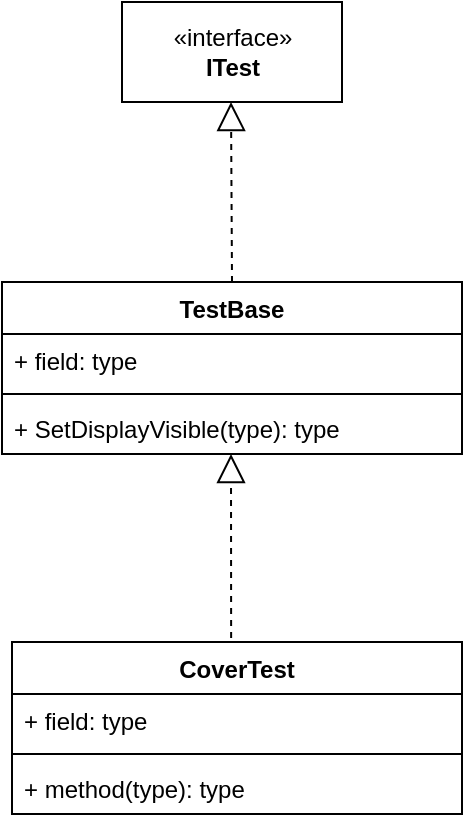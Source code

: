 <mxfile version="14.1.8" type="github">
  <diagram name="Page-1" id="e7e014a7-5840-1c2e-5031-d8a46d1fe8dd">
    <mxGraphModel dx="1422" dy="762" grid="1" gridSize="10" guides="1" tooltips="1" connect="1" arrows="1" fold="1" page="1" pageScale="1" pageWidth="1169" pageHeight="826" background="#ffffff" math="0" shadow="0">
      <root>
        <mxCell id="0" />
        <mxCell id="1" parent="0" />
        <mxCell id="VsilEvRljm2uFSdTJJ9q-41" value="TestBase" style="swimlane;fontStyle=1;align=center;verticalAlign=top;childLayout=stackLayout;horizontal=1;startSize=26;horizontalStack=0;resizeParent=1;resizeParentMax=0;resizeLast=0;collapsible=1;marginBottom=0;" vertex="1" parent="1">
          <mxGeometry x="175" y="180" width="230" height="86" as="geometry">
            <mxRectangle x="240" y="130" width="70" height="26" as="alternateBounds" />
          </mxGeometry>
        </mxCell>
        <mxCell id="VsilEvRljm2uFSdTJJ9q-42" value="+ field: type" style="text;strokeColor=none;fillColor=none;align=left;verticalAlign=top;spacingLeft=4;spacingRight=4;overflow=hidden;rotatable=0;points=[[0,0.5],[1,0.5]];portConstraint=eastwest;" vertex="1" parent="VsilEvRljm2uFSdTJJ9q-41">
          <mxGeometry y="26" width="230" height="26" as="geometry" />
        </mxCell>
        <mxCell id="VsilEvRljm2uFSdTJJ9q-43" value="" style="line;strokeWidth=1;fillColor=none;align=left;verticalAlign=middle;spacingTop=-1;spacingLeft=3;spacingRight=3;rotatable=0;labelPosition=right;points=[];portConstraint=eastwest;" vertex="1" parent="VsilEvRljm2uFSdTJJ9q-41">
          <mxGeometry y="52" width="230" height="8" as="geometry" />
        </mxCell>
        <mxCell id="VsilEvRljm2uFSdTJJ9q-44" value="+ SetDisplayVisible(type): type" style="text;strokeColor=none;fillColor=none;align=left;verticalAlign=top;spacingLeft=4;spacingRight=4;overflow=hidden;rotatable=0;points=[[0,0.5],[1,0.5]];portConstraint=eastwest;" vertex="1" parent="VsilEvRljm2uFSdTJJ9q-41">
          <mxGeometry y="60" width="230" height="26" as="geometry" />
        </mxCell>
        <mxCell id="VsilEvRljm2uFSdTJJ9q-46" value="«interface»&lt;br&gt;&lt;b&gt;ITest&lt;/b&gt;" style="html=1;" vertex="1" parent="1">
          <mxGeometry x="235" y="40" width="110" height="50" as="geometry" />
        </mxCell>
        <mxCell id="VsilEvRljm2uFSdTJJ9q-50" value="" style="endArrow=block;dashed=1;endFill=0;endSize=12;html=1;exitX=0.5;exitY=0;exitDx=0;exitDy=0;" edge="1" parent="1" source="VsilEvRljm2uFSdTJJ9q-41">
          <mxGeometry width="160" relative="1" as="geometry">
            <mxPoint x="290" y="110" as="sourcePoint" />
            <mxPoint x="289.5" y="90" as="targetPoint" />
          </mxGeometry>
        </mxCell>
        <mxCell id="VsilEvRljm2uFSdTJJ9q-51" value="" style="endArrow=block;dashed=1;endFill=0;endSize=12;html=1;exitX=0.487;exitY=0.116;exitDx=0;exitDy=0;exitPerimeter=0;" edge="1" parent="1" source="VsilEvRljm2uFSdTJJ9q-52">
          <mxGeometry width="160" relative="1" as="geometry">
            <mxPoint x="290" y="340" as="sourcePoint" />
            <mxPoint x="289.5" y="266" as="targetPoint" />
          </mxGeometry>
        </mxCell>
        <mxCell id="VsilEvRljm2uFSdTJJ9q-52" value="CoverTest" style="swimlane;fontStyle=1;align=center;verticalAlign=top;childLayout=stackLayout;horizontal=1;startSize=26;horizontalStack=0;resizeParent=1;resizeParentMax=0;resizeLast=0;collapsible=1;marginBottom=0;" vertex="1" parent="1">
          <mxGeometry x="180" y="360" width="225" height="86" as="geometry" />
        </mxCell>
        <mxCell id="VsilEvRljm2uFSdTJJ9q-53" value="+ field: type" style="text;strokeColor=none;fillColor=none;align=left;verticalAlign=top;spacingLeft=4;spacingRight=4;overflow=hidden;rotatable=0;points=[[0,0.5],[1,0.5]];portConstraint=eastwest;" vertex="1" parent="VsilEvRljm2uFSdTJJ9q-52">
          <mxGeometry y="26" width="225" height="26" as="geometry" />
        </mxCell>
        <mxCell id="VsilEvRljm2uFSdTJJ9q-54" value="" style="line;strokeWidth=1;fillColor=none;align=left;verticalAlign=middle;spacingTop=-1;spacingLeft=3;spacingRight=3;rotatable=0;labelPosition=right;points=[];portConstraint=eastwest;" vertex="1" parent="VsilEvRljm2uFSdTJJ9q-52">
          <mxGeometry y="52" width="225" height="8" as="geometry" />
        </mxCell>
        <mxCell id="VsilEvRljm2uFSdTJJ9q-55" value="+ method(type): type" style="text;strokeColor=none;fillColor=none;align=left;verticalAlign=top;spacingLeft=4;spacingRight=4;overflow=hidden;rotatable=0;points=[[0,0.5],[1,0.5]];portConstraint=eastwest;" vertex="1" parent="VsilEvRljm2uFSdTJJ9q-52">
          <mxGeometry y="60" width="225" height="26" as="geometry" />
        </mxCell>
      </root>
    </mxGraphModel>
  </diagram>
</mxfile>
